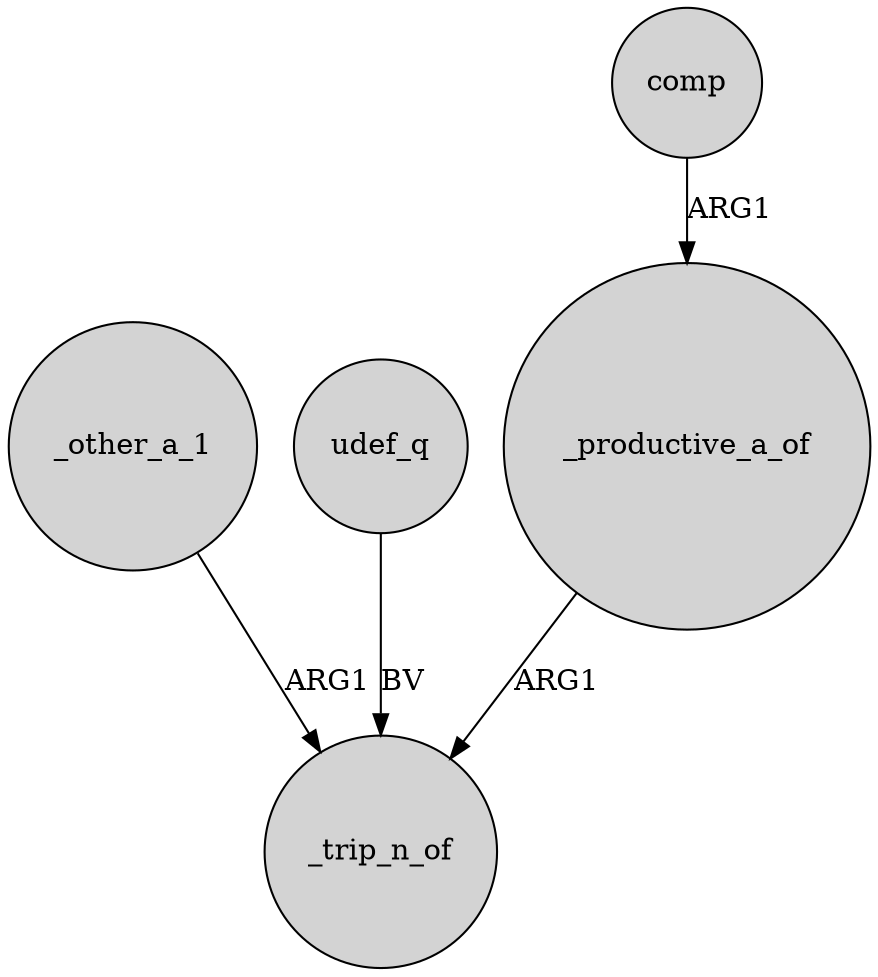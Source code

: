 digraph {
	node [shape=circle style=filled]
	_other_a_1 -> _trip_n_of [label=ARG1]
	udef_q -> _trip_n_of [label=BV]
	_productive_a_of -> _trip_n_of [label=ARG1]
	comp -> _productive_a_of [label=ARG1]
}

